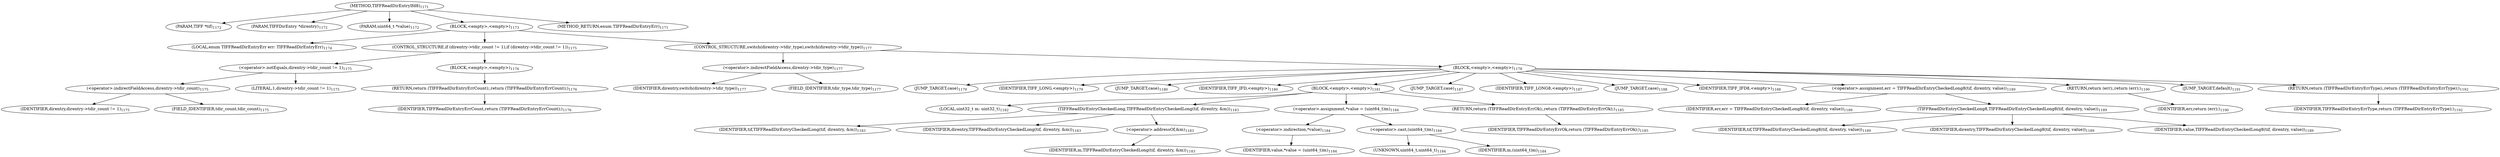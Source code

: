 digraph "TIFFReadDirEntryIfd8" {  
"80654" [label = <(METHOD,TIFFReadDirEntryIfd8)<SUB>1171</SUB>> ]
"80655" [label = <(PARAM,TIFF *tif)<SUB>1172</SUB>> ]
"80656" [label = <(PARAM,TIFFDirEntry *direntry)<SUB>1172</SUB>> ]
"80657" [label = <(PARAM,uint64_t *value)<SUB>1172</SUB>> ]
"80658" [label = <(BLOCK,&lt;empty&gt;,&lt;empty&gt;)<SUB>1173</SUB>> ]
"80659" [label = <(LOCAL,enum TIFFReadDirEntryErr err: TIFFReadDirEntryErr)<SUB>1174</SUB>> ]
"80660" [label = <(CONTROL_STRUCTURE,if (direntry-&gt;tdir_count != 1),if (direntry-&gt;tdir_count != 1))<SUB>1175</SUB>> ]
"80661" [label = <(&lt;operator&gt;.notEquals,direntry-&gt;tdir_count != 1)<SUB>1175</SUB>> ]
"80662" [label = <(&lt;operator&gt;.indirectFieldAccess,direntry-&gt;tdir_count)<SUB>1175</SUB>> ]
"80663" [label = <(IDENTIFIER,direntry,direntry-&gt;tdir_count != 1)<SUB>1175</SUB>> ]
"80664" [label = <(FIELD_IDENTIFIER,tdir_count,tdir_count)<SUB>1175</SUB>> ]
"80665" [label = <(LITERAL,1,direntry-&gt;tdir_count != 1)<SUB>1175</SUB>> ]
"80666" [label = <(BLOCK,&lt;empty&gt;,&lt;empty&gt;)<SUB>1176</SUB>> ]
"80667" [label = <(RETURN,return (TIFFReadDirEntryErrCount);,return (TIFFReadDirEntryErrCount);)<SUB>1176</SUB>> ]
"80668" [label = <(IDENTIFIER,TIFFReadDirEntryErrCount,return (TIFFReadDirEntryErrCount);)<SUB>1176</SUB>> ]
"80669" [label = <(CONTROL_STRUCTURE,switch(direntry-&gt;tdir_type),switch(direntry-&gt;tdir_type))<SUB>1177</SUB>> ]
"80670" [label = <(&lt;operator&gt;.indirectFieldAccess,direntry-&gt;tdir_type)<SUB>1177</SUB>> ]
"80671" [label = <(IDENTIFIER,direntry,switch(direntry-&gt;tdir_type))<SUB>1177</SUB>> ]
"80672" [label = <(FIELD_IDENTIFIER,tdir_type,tdir_type)<SUB>1177</SUB>> ]
"80673" [label = <(BLOCK,&lt;empty&gt;,&lt;empty&gt;)<SUB>1178</SUB>> ]
"80674" [label = <(JUMP_TARGET,case)<SUB>1179</SUB>> ]
"80675" [label = <(IDENTIFIER,TIFF_LONG,&lt;empty&gt;)<SUB>1179</SUB>> ]
"80676" [label = <(JUMP_TARGET,case)<SUB>1180</SUB>> ]
"80677" [label = <(IDENTIFIER,TIFF_IFD,&lt;empty&gt;)<SUB>1180</SUB>> ]
"80678" [label = <(BLOCK,&lt;empty&gt;,&lt;empty&gt;)<SUB>1181</SUB>> ]
"80679" [label = <(LOCAL,uint32_t m: uint32_t)<SUB>1182</SUB>> ]
"80680" [label = <(TIFFReadDirEntryCheckedLong,TIFFReadDirEntryCheckedLong(tif, direntry, &amp;m))<SUB>1183</SUB>> ]
"80681" [label = <(IDENTIFIER,tif,TIFFReadDirEntryCheckedLong(tif, direntry, &amp;m))<SUB>1183</SUB>> ]
"80682" [label = <(IDENTIFIER,direntry,TIFFReadDirEntryCheckedLong(tif, direntry, &amp;m))<SUB>1183</SUB>> ]
"80683" [label = <(&lt;operator&gt;.addressOf,&amp;m)<SUB>1183</SUB>> ]
"80684" [label = <(IDENTIFIER,m,TIFFReadDirEntryCheckedLong(tif, direntry, &amp;m))<SUB>1183</SUB>> ]
"80685" [label = <(&lt;operator&gt;.assignment,*value = (uint64_t)m)<SUB>1184</SUB>> ]
"80686" [label = <(&lt;operator&gt;.indirection,*value)<SUB>1184</SUB>> ]
"80687" [label = <(IDENTIFIER,value,*value = (uint64_t)m)<SUB>1184</SUB>> ]
"80688" [label = <(&lt;operator&gt;.cast,(uint64_t)m)<SUB>1184</SUB>> ]
"80689" [label = <(UNKNOWN,uint64_t,uint64_t)<SUB>1184</SUB>> ]
"80690" [label = <(IDENTIFIER,m,(uint64_t)m)<SUB>1184</SUB>> ]
"80691" [label = <(RETURN,return (TIFFReadDirEntryErrOk);,return (TIFFReadDirEntryErrOk);)<SUB>1185</SUB>> ]
"80692" [label = <(IDENTIFIER,TIFFReadDirEntryErrOk,return (TIFFReadDirEntryErrOk);)<SUB>1185</SUB>> ]
"80693" [label = <(JUMP_TARGET,case)<SUB>1187</SUB>> ]
"80694" [label = <(IDENTIFIER,TIFF_LONG8,&lt;empty&gt;)<SUB>1187</SUB>> ]
"80695" [label = <(JUMP_TARGET,case)<SUB>1188</SUB>> ]
"80696" [label = <(IDENTIFIER,TIFF_IFD8,&lt;empty&gt;)<SUB>1188</SUB>> ]
"80697" [label = <(&lt;operator&gt;.assignment,err = TIFFReadDirEntryCheckedLong8(tif, direntry, value))<SUB>1189</SUB>> ]
"80698" [label = <(IDENTIFIER,err,err = TIFFReadDirEntryCheckedLong8(tif, direntry, value))<SUB>1189</SUB>> ]
"80699" [label = <(TIFFReadDirEntryCheckedLong8,TIFFReadDirEntryCheckedLong8(tif, direntry, value))<SUB>1189</SUB>> ]
"80700" [label = <(IDENTIFIER,tif,TIFFReadDirEntryCheckedLong8(tif, direntry, value))<SUB>1189</SUB>> ]
"80701" [label = <(IDENTIFIER,direntry,TIFFReadDirEntryCheckedLong8(tif, direntry, value))<SUB>1189</SUB>> ]
"80702" [label = <(IDENTIFIER,value,TIFFReadDirEntryCheckedLong8(tif, direntry, value))<SUB>1189</SUB>> ]
"80703" [label = <(RETURN,return (err);,return (err);)<SUB>1190</SUB>> ]
"80704" [label = <(IDENTIFIER,err,return (err);)<SUB>1190</SUB>> ]
"80705" [label = <(JUMP_TARGET,default)<SUB>1191</SUB>> ]
"80706" [label = <(RETURN,return (TIFFReadDirEntryErrType);,return (TIFFReadDirEntryErrType);)<SUB>1192</SUB>> ]
"80707" [label = <(IDENTIFIER,TIFFReadDirEntryErrType,return (TIFFReadDirEntryErrType);)<SUB>1192</SUB>> ]
"80708" [label = <(METHOD_RETURN,enum TIFFReadDirEntryErr)<SUB>1171</SUB>> ]
  "80654" -> "80655" 
  "80654" -> "80656" 
  "80654" -> "80657" 
  "80654" -> "80658" 
  "80654" -> "80708" 
  "80658" -> "80659" 
  "80658" -> "80660" 
  "80658" -> "80669" 
  "80660" -> "80661" 
  "80660" -> "80666" 
  "80661" -> "80662" 
  "80661" -> "80665" 
  "80662" -> "80663" 
  "80662" -> "80664" 
  "80666" -> "80667" 
  "80667" -> "80668" 
  "80669" -> "80670" 
  "80669" -> "80673" 
  "80670" -> "80671" 
  "80670" -> "80672" 
  "80673" -> "80674" 
  "80673" -> "80675" 
  "80673" -> "80676" 
  "80673" -> "80677" 
  "80673" -> "80678" 
  "80673" -> "80693" 
  "80673" -> "80694" 
  "80673" -> "80695" 
  "80673" -> "80696" 
  "80673" -> "80697" 
  "80673" -> "80703" 
  "80673" -> "80705" 
  "80673" -> "80706" 
  "80678" -> "80679" 
  "80678" -> "80680" 
  "80678" -> "80685" 
  "80678" -> "80691" 
  "80680" -> "80681" 
  "80680" -> "80682" 
  "80680" -> "80683" 
  "80683" -> "80684" 
  "80685" -> "80686" 
  "80685" -> "80688" 
  "80686" -> "80687" 
  "80688" -> "80689" 
  "80688" -> "80690" 
  "80691" -> "80692" 
  "80697" -> "80698" 
  "80697" -> "80699" 
  "80699" -> "80700" 
  "80699" -> "80701" 
  "80699" -> "80702" 
  "80703" -> "80704" 
  "80706" -> "80707" 
}
